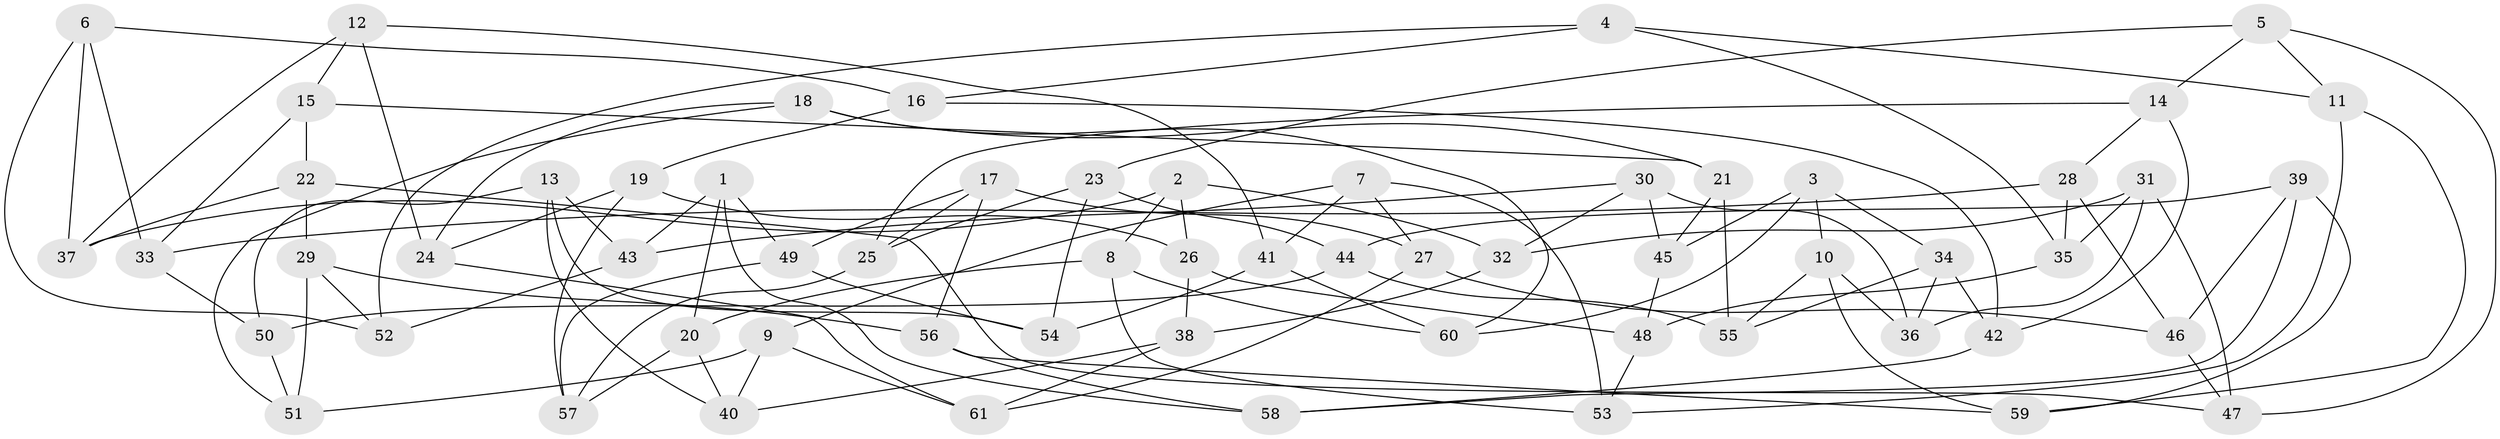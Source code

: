 // Generated by graph-tools (version 1.1) at 2025/37/03/09/25 02:37:58]
// undirected, 61 vertices, 122 edges
graph export_dot {
graph [start="1"]
  node [color=gray90,style=filled];
  1;
  2;
  3;
  4;
  5;
  6;
  7;
  8;
  9;
  10;
  11;
  12;
  13;
  14;
  15;
  16;
  17;
  18;
  19;
  20;
  21;
  22;
  23;
  24;
  25;
  26;
  27;
  28;
  29;
  30;
  31;
  32;
  33;
  34;
  35;
  36;
  37;
  38;
  39;
  40;
  41;
  42;
  43;
  44;
  45;
  46;
  47;
  48;
  49;
  50;
  51;
  52;
  53;
  54;
  55;
  56;
  57;
  58;
  59;
  60;
  61;
  1 -- 20;
  1 -- 58;
  1 -- 49;
  1 -- 43;
  2 -- 8;
  2 -- 26;
  2 -- 37;
  2 -- 32;
  3 -- 34;
  3 -- 45;
  3 -- 10;
  3 -- 60;
  4 -- 35;
  4 -- 16;
  4 -- 52;
  4 -- 11;
  5 -- 47;
  5 -- 23;
  5 -- 11;
  5 -- 14;
  6 -- 33;
  6 -- 52;
  6 -- 37;
  6 -- 16;
  7 -- 53;
  7 -- 27;
  7 -- 9;
  7 -- 41;
  8 -- 20;
  8 -- 60;
  8 -- 53;
  9 -- 61;
  9 -- 40;
  9 -- 51;
  10 -- 36;
  10 -- 55;
  10 -- 59;
  11 -- 53;
  11 -- 59;
  12 -- 41;
  12 -- 15;
  12 -- 24;
  12 -- 37;
  13 -- 40;
  13 -- 50;
  13 -- 43;
  13 -- 54;
  14 -- 28;
  14 -- 25;
  14 -- 42;
  15 -- 21;
  15 -- 33;
  15 -- 22;
  16 -- 42;
  16 -- 19;
  17 -- 56;
  17 -- 25;
  17 -- 49;
  17 -- 27;
  18 -- 24;
  18 -- 51;
  18 -- 21;
  18 -- 60;
  19 -- 24;
  19 -- 26;
  19 -- 57;
  20 -- 57;
  20 -- 40;
  21 -- 45;
  21 -- 55;
  22 -- 47;
  22 -- 29;
  22 -- 37;
  23 -- 54;
  23 -- 25;
  23 -- 44;
  24 -- 61;
  25 -- 57;
  26 -- 48;
  26 -- 38;
  27 -- 61;
  27 -- 46;
  28 -- 35;
  28 -- 46;
  28 -- 33;
  29 -- 51;
  29 -- 56;
  29 -- 52;
  30 -- 43;
  30 -- 32;
  30 -- 36;
  30 -- 45;
  31 -- 35;
  31 -- 36;
  31 -- 32;
  31 -- 47;
  32 -- 38;
  33 -- 50;
  34 -- 36;
  34 -- 55;
  34 -- 42;
  35 -- 48;
  38 -- 61;
  38 -- 40;
  39 -- 46;
  39 -- 44;
  39 -- 58;
  39 -- 59;
  41 -- 54;
  41 -- 60;
  42 -- 58;
  43 -- 52;
  44 -- 50;
  44 -- 55;
  45 -- 48;
  46 -- 47;
  48 -- 53;
  49 -- 54;
  49 -- 57;
  50 -- 51;
  56 -- 58;
  56 -- 59;
}
